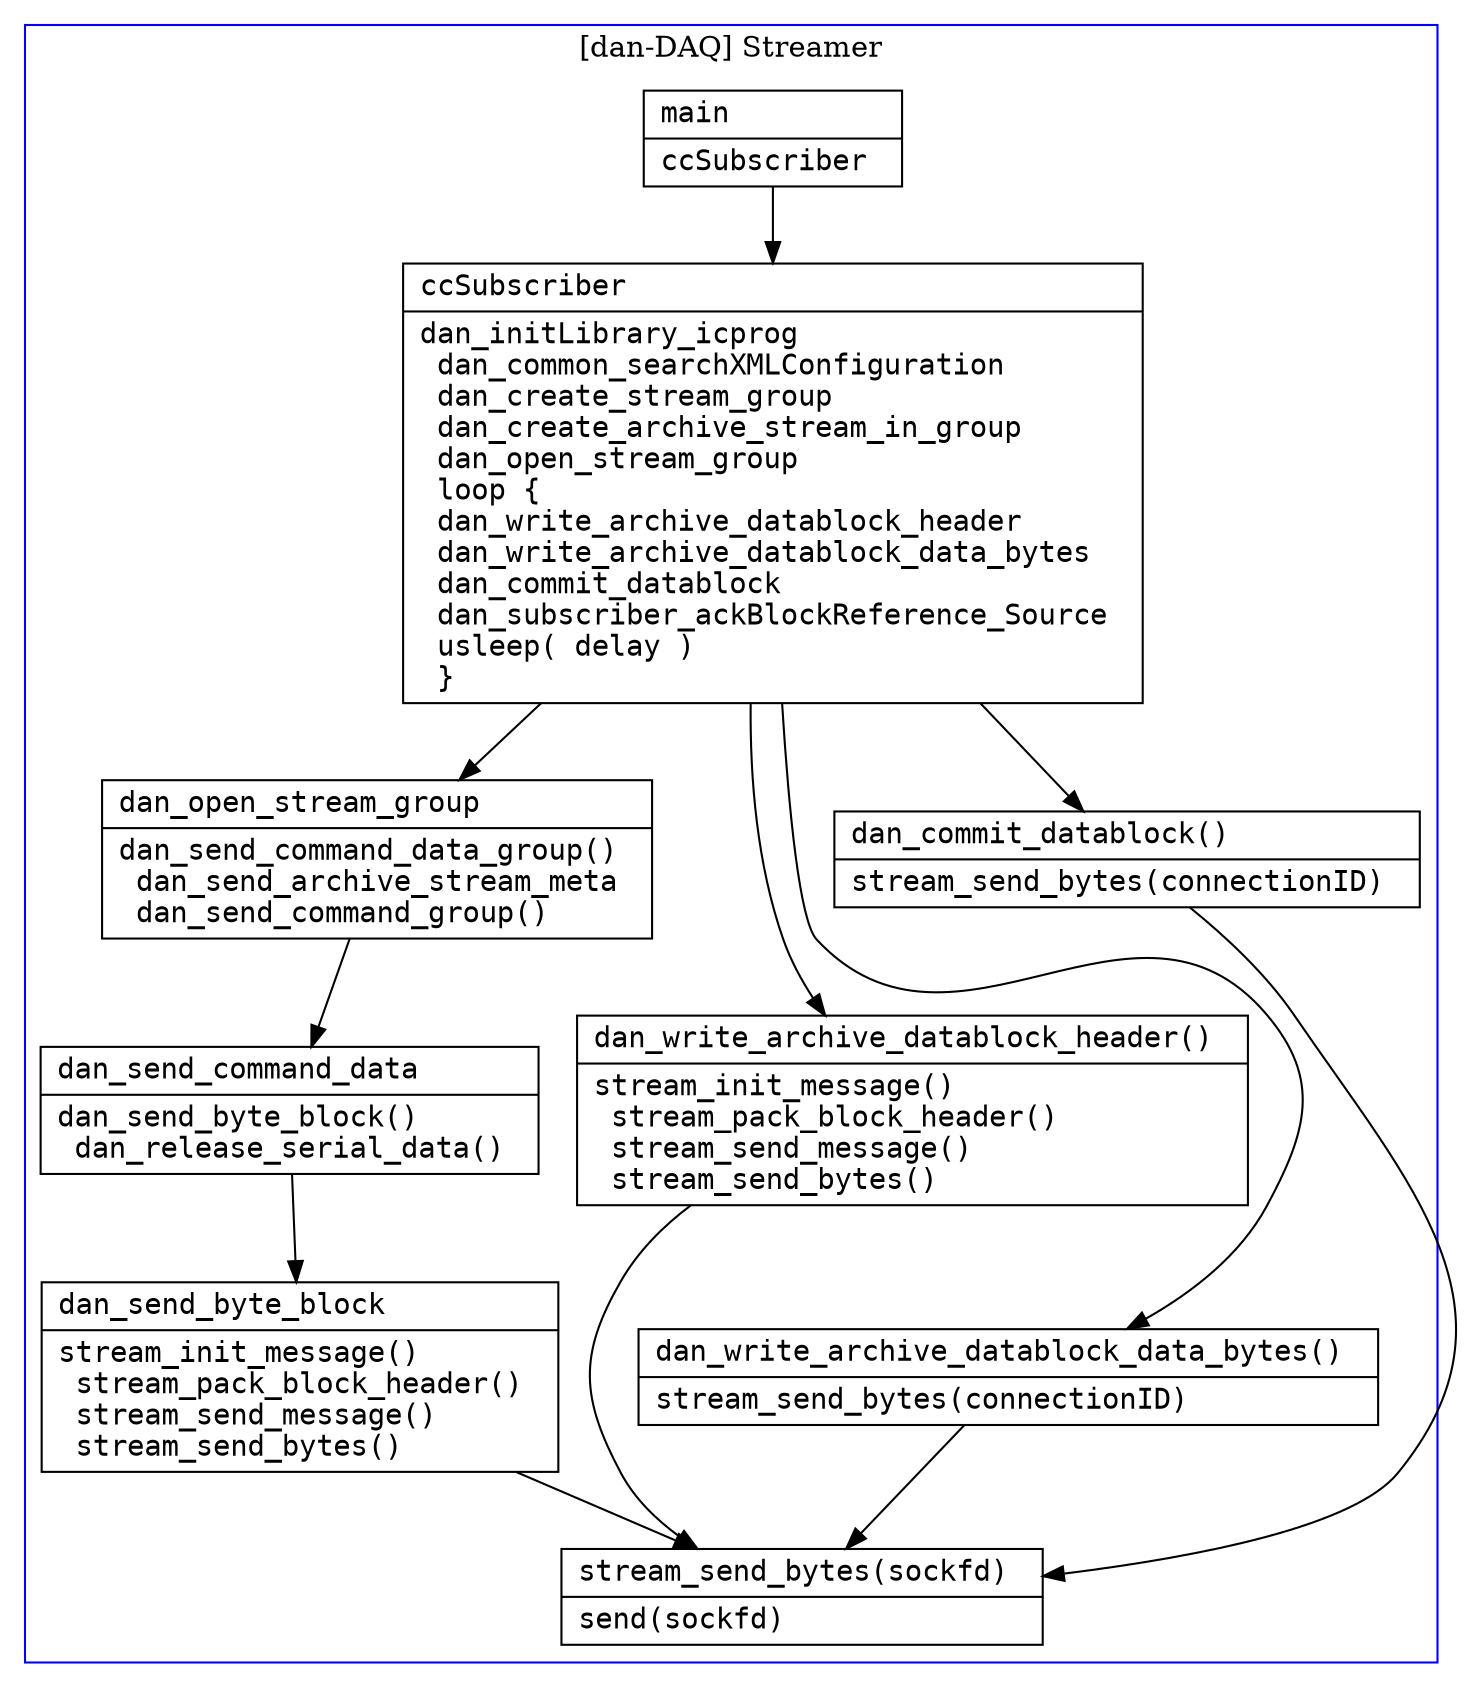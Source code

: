 

digraph G {

  node [shape="record"
		fontname = "Consolas"
		];

//  dan_publisher_openStream2D [label=" { \
//	dan_publisher_openStream2D \l | \
//	o [setup metadata] \l  \
//	- dan_model_init_db_header() \l \
//	- dan_model_set_dimensions() \l \
//	- dan_model_set_sampling_rate() \l \
//	- dan_RingShmPut() \l} \
//  "];

//  dan_RingShmPut [label=" { dan_RingShmPut | \
//	o [setup daq shm] \l} \
//  "];

//  dan_publisher_openStream2D -> dan_RingShmPut;

//  subgraph cluster_1 {
//	dan_publisher_openStream2D
//	dan_RingShmPut;
//	label = "[dan-DAQ] Open Stream";
//	color=blue;
//  }




  streamer_main [label = " { \
   main \l |\
   ccSubscriber \l\
  }"];

  ccSubscriber [label = " { \
   ccSubscriber \l|\
   dan_initLibrary_icprog \l\
   dan_common_searchXMLConfiguration \l\
   dan_create_stream_group \l\
   dan_create_archive_stream_in_group \l\
   dan_open_stream_group \l\
   loop \{ \l\
	 dan_write_archive_datablock_header \l\
	 dan_write_archive_datablock_data_bytes \l\
	 dan_commit_datablock \l\
	 dan_subscriber_ackBlockReference_Source \l\
	 usleep( delay ) \l\
   \} \l\
  }"];

//  dan_create_archive_stream_in_group [label = " { \
//	dan_create_archive_stream_in_group \l |\
//	dan_set_stream_metadata_all \l \
//	dan_create_archive_stream_own_meta \l\
//  }"];

  dan_open_stream_group [label = " { \
  dan_open_stream_group \l |\
  dan_send_command_data_group() \l\
  dan_send_archive_stream_meta \l\
  dan_send_command_group() \l\
  }"];

  dan_send_command_data [label = " { \
  dan_send_command_data \l |\
  dan_send_byte_block() \l\
  dan_release_serial_data() \l\
  }"];

  dan_send_byte_block [label = " { \
  dan_send_byte_block \l |\
  stream_init_message() \l\
  stream_pack_block_header() \l\
  stream_send_message() \l\
  stream_send_bytes() \l\
  }"];

  stream_send_bytes [label = " { \
  stream_send_bytes(sockfd) \l |\
  send(sockfd) \l\
  }"];

  dan_write_archive_datablock_header [label = " { \
  dan_write_archive_datablock_header() \l |\
  stream_init_message() \l\
  stream_pack_block_header() \l\
  stream_send_message() \l\
  stream_send_bytes() \l\
  }"];


  dan_write_archive_datablock_data_bytes [label = " { \
  dan_write_archive_datablock_data_bytes() \l |\
  stream_send_bytes(connectionID) \l\
  }"];

  dan_commit_datablock [label = " { \
  dan_commit_datablock() \l |\
  stream_send_bytes(connectionID) \l\
  }"];



  // dan_RingShmPut -> ccSubscriber;
  streamer_main -> ccSubscriber;
//  ccSubscriber -> dan_create_archive_stream_in_group;

  ccSubscriber -> dan_open_stream_group;
  dan_open_stream_group -> dan_send_command_data;
  dan_send_command_data -> dan_send_byte_block;
  dan_send_byte_block -> stream_send_bytes;

  ccSubscriber -> dan_write_archive_datablock_data_bytes;
  dan_write_archive_datablock_data_bytes -> stream_send_bytes;

  ccSubscriber -> dan_write_archive_datablock_header;
  dan_write_archive_datablock_header -> stream_send_bytes;

  ccSubscriber -> dan_commit_datablock;
  dan_commit_datablock -> stream_send_bytes;

  subgraph cluster_2 {
	streamer_main
	ccSubscriber
//	dan_create_archive_stream_in_group
	dan_open_stream_group
	dan_send_command_data
	dan_send_byte_block
	stream_send_bytes
	dan_write_archive_datablock_data_bytes
	dan_write_archive_datablock_header
	dan_commit_datablock
	;
	label = "[dan-DAQ] Streamer";
	color=blue;
  }



}

